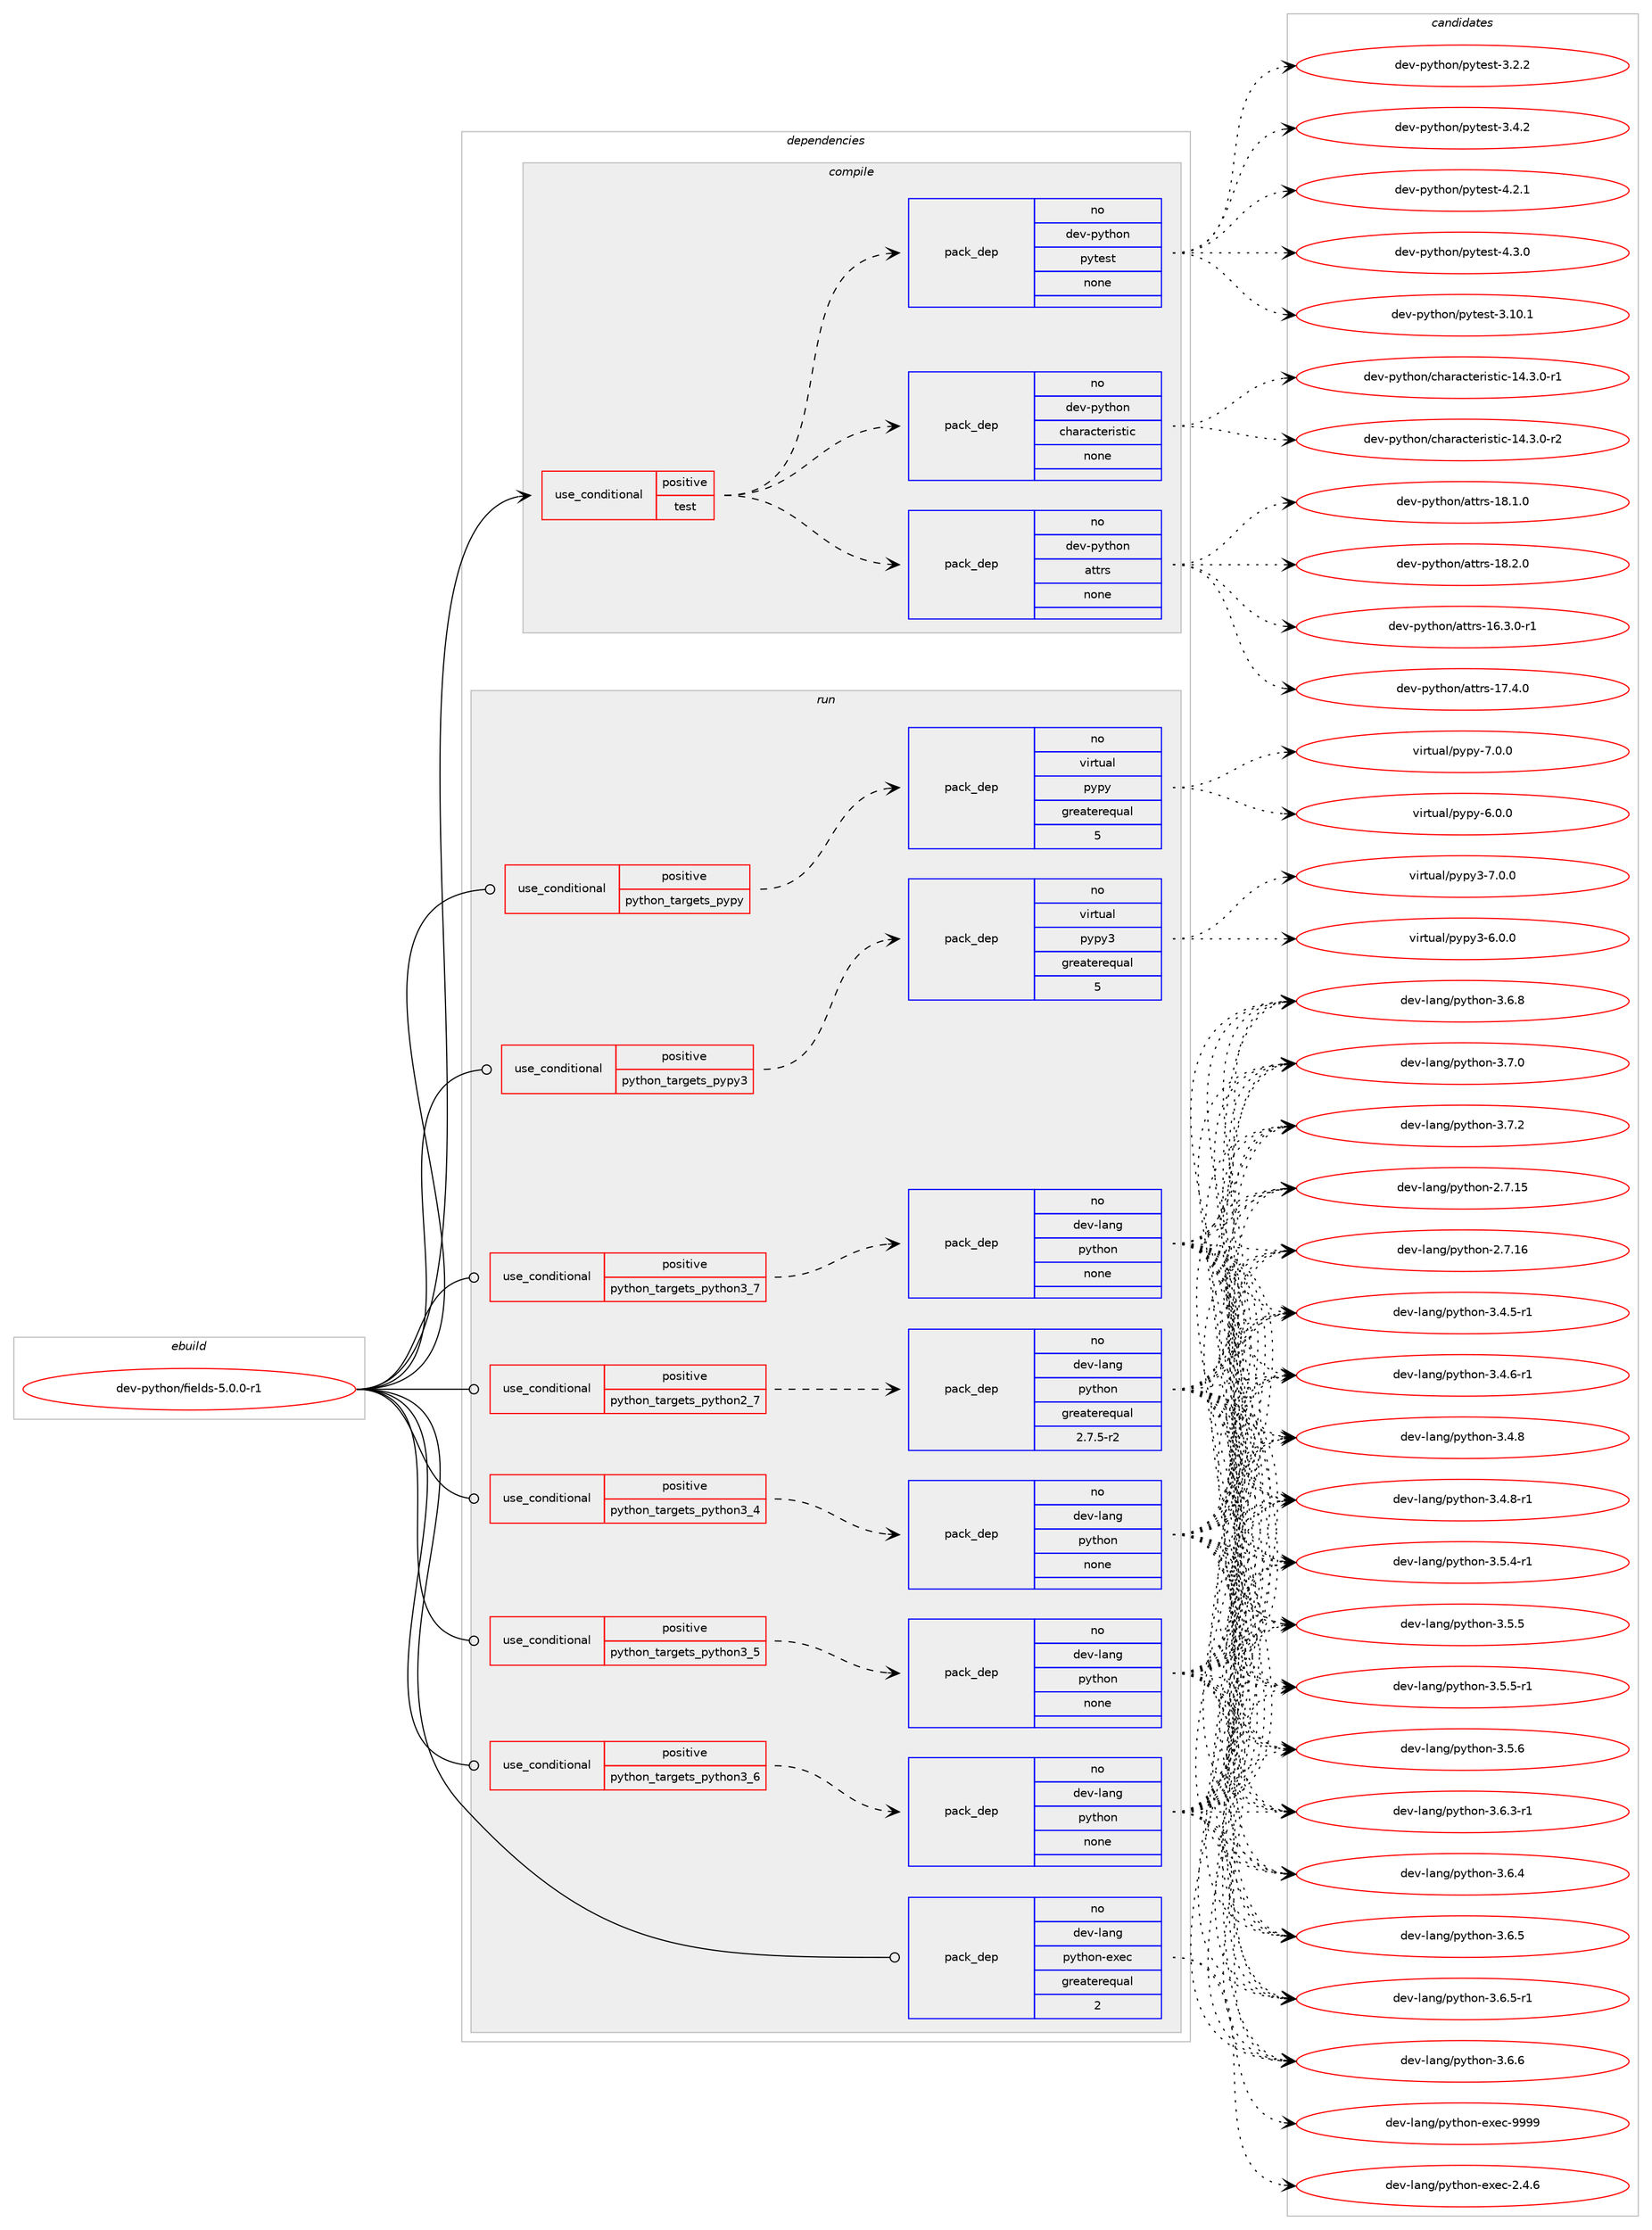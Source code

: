 digraph prolog {

# *************
# Graph options
# *************

newrank=true;
concentrate=true;
compound=true;
graph [rankdir=LR,fontname=Helvetica,fontsize=10,ranksep=1.5];#, ranksep=2.5, nodesep=0.2];
edge  [arrowhead=vee];
node  [fontname=Helvetica,fontsize=10];

# **********
# The ebuild
# **********

subgraph cluster_leftcol {
color=gray;
rank=same;
label=<<i>ebuild</i>>;
id [label="dev-python/fields-5.0.0-r1", color=red, width=4, href="../dev-python/fields-5.0.0-r1.svg"];
}

# ****************
# The dependencies
# ****************

subgraph cluster_midcol {
color=gray;
label=<<i>dependencies</i>>;
subgraph cluster_compile {
fillcolor="#eeeeee";
style=filled;
label=<<i>compile</i>>;
subgraph cond374154 {
dependency1408750 [label=<<TABLE BORDER="0" CELLBORDER="1" CELLSPACING="0" CELLPADDING="4"><TR><TD ROWSPAN="3" CELLPADDING="10">use_conditional</TD></TR><TR><TD>positive</TD></TR><TR><TD>test</TD></TR></TABLE>>, shape=none, color=red];
subgraph pack1011337 {
dependency1408751 [label=<<TABLE BORDER="0" CELLBORDER="1" CELLSPACING="0" CELLPADDING="4" WIDTH="220"><TR><TD ROWSPAN="6" CELLPADDING="30">pack_dep</TD></TR><TR><TD WIDTH="110">no</TD></TR><TR><TD>dev-python</TD></TR><TR><TD>pytest</TD></TR><TR><TD>none</TD></TR><TR><TD></TD></TR></TABLE>>, shape=none, color=blue];
}
dependency1408750:e -> dependency1408751:w [weight=20,style="dashed",arrowhead="vee"];
subgraph pack1011338 {
dependency1408752 [label=<<TABLE BORDER="0" CELLBORDER="1" CELLSPACING="0" CELLPADDING="4" WIDTH="220"><TR><TD ROWSPAN="6" CELLPADDING="30">pack_dep</TD></TR><TR><TD WIDTH="110">no</TD></TR><TR><TD>dev-python</TD></TR><TR><TD>attrs</TD></TR><TR><TD>none</TD></TR><TR><TD></TD></TR></TABLE>>, shape=none, color=blue];
}
dependency1408750:e -> dependency1408752:w [weight=20,style="dashed",arrowhead="vee"];
subgraph pack1011339 {
dependency1408753 [label=<<TABLE BORDER="0" CELLBORDER="1" CELLSPACING="0" CELLPADDING="4" WIDTH="220"><TR><TD ROWSPAN="6" CELLPADDING="30">pack_dep</TD></TR><TR><TD WIDTH="110">no</TD></TR><TR><TD>dev-python</TD></TR><TR><TD>characteristic</TD></TR><TR><TD>none</TD></TR><TR><TD></TD></TR></TABLE>>, shape=none, color=blue];
}
dependency1408750:e -> dependency1408753:w [weight=20,style="dashed",arrowhead="vee"];
}
id:e -> dependency1408750:w [weight=20,style="solid",arrowhead="vee"];
}
subgraph cluster_compileandrun {
fillcolor="#eeeeee";
style=filled;
label=<<i>compile and run</i>>;
}
subgraph cluster_run {
fillcolor="#eeeeee";
style=filled;
label=<<i>run</i>>;
subgraph cond374155 {
dependency1408754 [label=<<TABLE BORDER="0" CELLBORDER="1" CELLSPACING="0" CELLPADDING="4"><TR><TD ROWSPAN="3" CELLPADDING="10">use_conditional</TD></TR><TR><TD>positive</TD></TR><TR><TD>python_targets_pypy</TD></TR></TABLE>>, shape=none, color=red];
subgraph pack1011340 {
dependency1408755 [label=<<TABLE BORDER="0" CELLBORDER="1" CELLSPACING="0" CELLPADDING="4" WIDTH="220"><TR><TD ROWSPAN="6" CELLPADDING="30">pack_dep</TD></TR><TR><TD WIDTH="110">no</TD></TR><TR><TD>virtual</TD></TR><TR><TD>pypy</TD></TR><TR><TD>greaterequal</TD></TR><TR><TD>5</TD></TR></TABLE>>, shape=none, color=blue];
}
dependency1408754:e -> dependency1408755:w [weight=20,style="dashed",arrowhead="vee"];
}
id:e -> dependency1408754:w [weight=20,style="solid",arrowhead="odot"];
subgraph cond374156 {
dependency1408756 [label=<<TABLE BORDER="0" CELLBORDER="1" CELLSPACING="0" CELLPADDING="4"><TR><TD ROWSPAN="3" CELLPADDING="10">use_conditional</TD></TR><TR><TD>positive</TD></TR><TR><TD>python_targets_pypy3</TD></TR></TABLE>>, shape=none, color=red];
subgraph pack1011341 {
dependency1408757 [label=<<TABLE BORDER="0" CELLBORDER="1" CELLSPACING="0" CELLPADDING="4" WIDTH="220"><TR><TD ROWSPAN="6" CELLPADDING="30">pack_dep</TD></TR><TR><TD WIDTH="110">no</TD></TR><TR><TD>virtual</TD></TR><TR><TD>pypy3</TD></TR><TR><TD>greaterequal</TD></TR><TR><TD>5</TD></TR></TABLE>>, shape=none, color=blue];
}
dependency1408756:e -> dependency1408757:w [weight=20,style="dashed",arrowhead="vee"];
}
id:e -> dependency1408756:w [weight=20,style="solid",arrowhead="odot"];
subgraph cond374157 {
dependency1408758 [label=<<TABLE BORDER="0" CELLBORDER="1" CELLSPACING="0" CELLPADDING="4"><TR><TD ROWSPAN="3" CELLPADDING="10">use_conditional</TD></TR><TR><TD>positive</TD></TR><TR><TD>python_targets_python2_7</TD></TR></TABLE>>, shape=none, color=red];
subgraph pack1011342 {
dependency1408759 [label=<<TABLE BORDER="0" CELLBORDER="1" CELLSPACING="0" CELLPADDING="4" WIDTH="220"><TR><TD ROWSPAN="6" CELLPADDING="30">pack_dep</TD></TR><TR><TD WIDTH="110">no</TD></TR><TR><TD>dev-lang</TD></TR><TR><TD>python</TD></TR><TR><TD>greaterequal</TD></TR><TR><TD>2.7.5-r2</TD></TR></TABLE>>, shape=none, color=blue];
}
dependency1408758:e -> dependency1408759:w [weight=20,style="dashed",arrowhead="vee"];
}
id:e -> dependency1408758:w [weight=20,style="solid",arrowhead="odot"];
subgraph cond374158 {
dependency1408760 [label=<<TABLE BORDER="0" CELLBORDER="1" CELLSPACING="0" CELLPADDING="4"><TR><TD ROWSPAN="3" CELLPADDING="10">use_conditional</TD></TR><TR><TD>positive</TD></TR><TR><TD>python_targets_python3_4</TD></TR></TABLE>>, shape=none, color=red];
subgraph pack1011343 {
dependency1408761 [label=<<TABLE BORDER="0" CELLBORDER="1" CELLSPACING="0" CELLPADDING="4" WIDTH="220"><TR><TD ROWSPAN="6" CELLPADDING="30">pack_dep</TD></TR><TR><TD WIDTH="110">no</TD></TR><TR><TD>dev-lang</TD></TR><TR><TD>python</TD></TR><TR><TD>none</TD></TR><TR><TD></TD></TR></TABLE>>, shape=none, color=blue];
}
dependency1408760:e -> dependency1408761:w [weight=20,style="dashed",arrowhead="vee"];
}
id:e -> dependency1408760:w [weight=20,style="solid",arrowhead="odot"];
subgraph cond374159 {
dependency1408762 [label=<<TABLE BORDER="0" CELLBORDER="1" CELLSPACING="0" CELLPADDING="4"><TR><TD ROWSPAN="3" CELLPADDING="10">use_conditional</TD></TR><TR><TD>positive</TD></TR><TR><TD>python_targets_python3_5</TD></TR></TABLE>>, shape=none, color=red];
subgraph pack1011344 {
dependency1408763 [label=<<TABLE BORDER="0" CELLBORDER="1" CELLSPACING="0" CELLPADDING="4" WIDTH="220"><TR><TD ROWSPAN="6" CELLPADDING="30">pack_dep</TD></TR><TR><TD WIDTH="110">no</TD></TR><TR><TD>dev-lang</TD></TR><TR><TD>python</TD></TR><TR><TD>none</TD></TR><TR><TD></TD></TR></TABLE>>, shape=none, color=blue];
}
dependency1408762:e -> dependency1408763:w [weight=20,style="dashed",arrowhead="vee"];
}
id:e -> dependency1408762:w [weight=20,style="solid",arrowhead="odot"];
subgraph cond374160 {
dependency1408764 [label=<<TABLE BORDER="0" CELLBORDER="1" CELLSPACING="0" CELLPADDING="4"><TR><TD ROWSPAN="3" CELLPADDING="10">use_conditional</TD></TR><TR><TD>positive</TD></TR><TR><TD>python_targets_python3_6</TD></TR></TABLE>>, shape=none, color=red];
subgraph pack1011345 {
dependency1408765 [label=<<TABLE BORDER="0" CELLBORDER="1" CELLSPACING="0" CELLPADDING="4" WIDTH="220"><TR><TD ROWSPAN="6" CELLPADDING="30">pack_dep</TD></TR><TR><TD WIDTH="110">no</TD></TR><TR><TD>dev-lang</TD></TR><TR><TD>python</TD></TR><TR><TD>none</TD></TR><TR><TD></TD></TR></TABLE>>, shape=none, color=blue];
}
dependency1408764:e -> dependency1408765:w [weight=20,style="dashed",arrowhead="vee"];
}
id:e -> dependency1408764:w [weight=20,style="solid",arrowhead="odot"];
subgraph cond374161 {
dependency1408766 [label=<<TABLE BORDER="0" CELLBORDER="1" CELLSPACING="0" CELLPADDING="4"><TR><TD ROWSPAN="3" CELLPADDING="10">use_conditional</TD></TR><TR><TD>positive</TD></TR><TR><TD>python_targets_python3_7</TD></TR></TABLE>>, shape=none, color=red];
subgraph pack1011346 {
dependency1408767 [label=<<TABLE BORDER="0" CELLBORDER="1" CELLSPACING="0" CELLPADDING="4" WIDTH="220"><TR><TD ROWSPAN="6" CELLPADDING="30">pack_dep</TD></TR><TR><TD WIDTH="110">no</TD></TR><TR><TD>dev-lang</TD></TR><TR><TD>python</TD></TR><TR><TD>none</TD></TR><TR><TD></TD></TR></TABLE>>, shape=none, color=blue];
}
dependency1408766:e -> dependency1408767:w [weight=20,style="dashed",arrowhead="vee"];
}
id:e -> dependency1408766:w [weight=20,style="solid",arrowhead="odot"];
subgraph pack1011347 {
dependency1408768 [label=<<TABLE BORDER="0" CELLBORDER="1" CELLSPACING="0" CELLPADDING="4" WIDTH="220"><TR><TD ROWSPAN="6" CELLPADDING="30">pack_dep</TD></TR><TR><TD WIDTH="110">no</TD></TR><TR><TD>dev-lang</TD></TR><TR><TD>python-exec</TD></TR><TR><TD>greaterequal</TD></TR><TR><TD>2</TD></TR></TABLE>>, shape=none, color=blue];
}
id:e -> dependency1408768:w [weight=20,style="solid",arrowhead="odot"];
}
}

# **************
# The candidates
# **************

subgraph cluster_choices {
rank=same;
color=gray;
label=<<i>candidates</i>>;

subgraph choice1011337 {
color=black;
nodesep=1;
choice100101118451121211161041111104711212111610111511645514649484649 [label="dev-python/pytest-3.10.1", color=red, width=4,href="../dev-python/pytest-3.10.1.svg"];
choice1001011184511212111610411111047112121116101115116455146504650 [label="dev-python/pytest-3.2.2", color=red, width=4,href="../dev-python/pytest-3.2.2.svg"];
choice1001011184511212111610411111047112121116101115116455146524650 [label="dev-python/pytest-3.4.2", color=red, width=4,href="../dev-python/pytest-3.4.2.svg"];
choice1001011184511212111610411111047112121116101115116455246504649 [label="dev-python/pytest-4.2.1", color=red, width=4,href="../dev-python/pytest-4.2.1.svg"];
choice1001011184511212111610411111047112121116101115116455246514648 [label="dev-python/pytest-4.3.0", color=red, width=4,href="../dev-python/pytest-4.3.0.svg"];
dependency1408751:e -> choice100101118451121211161041111104711212111610111511645514649484649:w [style=dotted,weight="100"];
dependency1408751:e -> choice1001011184511212111610411111047112121116101115116455146504650:w [style=dotted,weight="100"];
dependency1408751:e -> choice1001011184511212111610411111047112121116101115116455146524650:w [style=dotted,weight="100"];
dependency1408751:e -> choice1001011184511212111610411111047112121116101115116455246504649:w [style=dotted,weight="100"];
dependency1408751:e -> choice1001011184511212111610411111047112121116101115116455246514648:w [style=dotted,weight="100"];
}
subgraph choice1011338 {
color=black;
nodesep=1;
choice100101118451121211161041111104797116116114115454954465146484511449 [label="dev-python/attrs-16.3.0-r1", color=red, width=4,href="../dev-python/attrs-16.3.0-r1.svg"];
choice10010111845112121116104111110479711611611411545495546524648 [label="dev-python/attrs-17.4.0", color=red, width=4,href="../dev-python/attrs-17.4.0.svg"];
choice10010111845112121116104111110479711611611411545495646494648 [label="dev-python/attrs-18.1.0", color=red, width=4,href="../dev-python/attrs-18.1.0.svg"];
choice10010111845112121116104111110479711611611411545495646504648 [label="dev-python/attrs-18.2.0", color=red, width=4,href="../dev-python/attrs-18.2.0.svg"];
dependency1408752:e -> choice100101118451121211161041111104797116116114115454954465146484511449:w [style=dotted,weight="100"];
dependency1408752:e -> choice10010111845112121116104111110479711611611411545495546524648:w [style=dotted,weight="100"];
dependency1408752:e -> choice10010111845112121116104111110479711611611411545495646494648:w [style=dotted,weight="100"];
dependency1408752:e -> choice10010111845112121116104111110479711611611411545495646504648:w [style=dotted,weight="100"];
}
subgraph choice1011339 {
color=black;
nodesep=1;
choice10010111845112121116104111110479910497114979911610111410511511610599454952465146484511449 [label="dev-python/characteristic-14.3.0-r1", color=red, width=4,href="../dev-python/characteristic-14.3.0-r1.svg"];
choice10010111845112121116104111110479910497114979911610111410511511610599454952465146484511450 [label="dev-python/characteristic-14.3.0-r2", color=red, width=4,href="../dev-python/characteristic-14.3.0-r2.svg"];
dependency1408753:e -> choice10010111845112121116104111110479910497114979911610111410511511610599454952465146484511449:w [style=dotted,weight="100"];
dependency1408753:e -> choice10010111845112121116104111110479910497114979911610111410511511610599454952465146484511450:w [style=dotted,weight="100"];
}
subgraph choice1011340 {
color=black;
nodesep=1;
choice1181051141161179710847112121112121455446484648 [label="virtual/pypy-6.0.0", color=red, width=4,href="../virtual/pypy-6.0.0.svg"];
choice1181051141161179710847112121112121455546484648 [label="virtual/pypy-7.0.0", color=red, width=4,href="../virtual/pypy-7.0.0.svg"];
dependency1408755:e -> choice1181051141161179710847112121112121455446484648:w [style=dotted,weight="100"];
dependency1408755:e -> choice1181051141161179710847112121112121455546484648:w [style=dotted,weight="100"];
}
subgraph choice1011341 {
color=black;
nodesep=1;
choice118105114116117971084711212111212151455446484648 [label="virtual/pypy3-6.0.0", color=red, width=4,href="../virtual/pypy3-6.0.0.svg"];
choice118105114116117971084711212111212151455546484648 [label="virtual/pypy3-7.0.0", color=red, width=4,href="../virtual/pypy3-7.0.0.svg"];
dependency1408757:e -> choice118105114116117971084711212111212151455446484648:w [style=dotted,weight="100"];
dependency1408757:e -> choice118105114116117971084711212111212151455546484648:w [style=dotted,weight="100"];
}
subgraph choice1011342 {
color=black;
nodesep=1;
choice10010111845108971101034711212111610411111045504655464953 [label="dev-lang/python-2.7.15", color=red, width=4,href="../dev-lang/python-2.7.15.svg"];
choice10010111845108971101034711212111610411111045504655464954 [label="dev-lang/python-2.7.16", color=red, width=4,href="../dev-lang/python-2.7.16.svg"];
choice1001011184510897110103471121211161041111104551465246534511449 [label="dev-lang/python-3.4.5-r1", color=red, width=4,href="../dev-lang/python-3.4.5-r1.svg"];
choice1001011184510897110103471121211161041111104551465246544511449 [label="dev-lang/python-3.4.6-r1", color=red, width=4,href="../dev-lang/python-3.4.6-r1.svg"];
choice100101118451089711010347112121116104111110455146524656 [label="dev-lang/python-3.4.8", color=red, width=4,href="../dev-lang/python-3.4.8.svg"];
choice1001011184510897110103471121211161041111104551465246564511449 [label="dev-lang/python-3.4.8-r1", color=red, width=4,href="../dev-lang/python-3.4.8-r1.svg"];
choice1001011184510897110103471121211161041111104551465346524511449 [label="dev-lang/python-3.5.4-r1", color=red, width=4,href="../dev-lang/python-3.5.4-r1.svg"];
choice100101118451089711010347112121116104111110455146534653 [label="dev-lang/python-3.5.5", color=red, width=4,href="../dev-lang/python-3.5.5.svg"];
choice1001011184510897110103471121211161041111104551465346534511449 [label="dev-lang/python-3.5.5-r1", color=red, width=4,href="../dev-lang/python-3.5.5-r1.svg"];
choice100101118451089711010347112121116104111110455146534654 [label="dev-lang/python-3.5.6", color=red, width=4,href="../dev-lang/python-3.5.6.svg"];
choice1001011184510897110103471121211161041111104551465446514511449 [label="dev-lang/python-3.6.3-r1", color=red, width=4,href="../dev-lang/python-3.6.3-r1.svg"];
choice100101118451089711010347112121116104111110455146544652 [label="dev-lang/python-3.6.4", color=red, width=4,href="../dev-lang/python-3.6.4.svg"];
choice100101118451089711010347112121116104111110455146544653 [label="dev-lang/python-3.6.5", color=red, width=4,href="../dev-lang/python-3.6.5.svg"];
choice1001011184510897110103471121211161041111104551465446534511449 [label="dev-lang/python-3.6.5-r1", color=red, width=4,href="../dev-lang/python-3.6.5-r1.svg"];
choice100101118451089711010347112121116104111110455146544654 [label="dev-lang/python-3.6.6", color=red, width=4,href="../dev-lang/python-3.6.6.svg"];
choice100101118451089711010347112121116104111110455146544656 [label="dev-lang/python-3.6.8", color=red, width=4,href="../dev-lang/python-3.6.8.svg"];
choice100101118451089711010347112121116104111110455146554648 [label="dev-lang/python-3.7.0", color=red, width=4,href="../dev-lang/python-3.7.0.svg"];
choice100101118451089711010347112121116104111110455146554650 [label="dev-lang/python-3.7.2", color=red, width=4,href="../dev-lang/python-3.7.2.svg"];
dependency1408759:e -> choice10010111845108971101034711212111610411111045504655464953:w [style=dotted,weight="100"];
dependency1408759:e -> choice10010111845108971101034711212111610411111045504655464954:w [style=dotted,weight="100"];
dependency1408759:e -> choice1001011184510897110103471121211161041111104551465246534511449:w [style=dotted,weight="100"];
dependency1408759:e -> choice1001011184510897110103471121211161041111104551465246544511449:w [style=dotted,weight="100"];
dependency1408759:e -> choice100101118451089711010347112121116104111110455146524656:w [style=dotted,weight="100"];
dependency1408759:e -> choice1001011184510897110103471121211161041111104551465246564511449:w [style=dotted,weight="100"];
dependency1408759:e -> choice1001011184510897110103471121211161041111104551465346524511449:w [style=dotted,weight="100"];
dependency1408759:e -> choice100101118451089711010347112121116104111110455146534653:w [style=dotted,weight="100"];
dependency1408759:e -> choice1001011184510897110103471121211161041111104551465346534511449:w [style=dotted,weight="100"];
dependency1408759:e -> choice100101118451089711010347112121116104111110455146534654:w [style=dotted,weight="100"];
dependency1408759:e -> choice1001011184510897110103471121211161041111104551465446514511449:w [style=dotted,weight="100"];
dependency1408759:e -> choice100101118451089711010347112121116104111110455146544652:w [style=dotted,weight="100"];
dependency1408759:e -> choice100101118451089711010347112121116104111110455146544653:w [style=dotted,weight="100"];
dependency1408759:e -> choice1001011184510897110103471121211161041111104551465446534511449:w [style=dotted,weight="100"];
dependency1408759:e -> choice100101118451089711010347112121116104111110455146544654:w [style=dotted,weight="100"];
dependency1408759:e -> choice100101118451089711010347112121116104111110455146544656:w [style=dotted,weight="100"];
dependency1408759:e -> choice100101118451089711010347112121116104111110455146554648:w [style=dotted,weight="100"];
dependency1408759:e -> choice100101118451089711010347112121116104111110455146554650:w [style=dotted,weight="100"];
}
subgraph choice1011343 {
color=black;
nodesep=1;
choice10010111845108971101034711212111610411111045504655464953 [label="dev-lang/python-2.7.15", color=red, width=4,href="../dev-lang/python-2.7.15.svg"];
choice10010111845108971101034711212111610411111045504655464954 [label="dev-lang/python-2.7.16", color=red, width=4,href="../dev-lang/python-2.7.16.svg"];
choice1001011184510897110103471121211161041111104551465246534511449 [label="dev-lang/python-3.4.5-r1", color=red, width=4,href="../dev-lang/python-3.4.5-r1.svg"];
choice1001011184510897110103471121211161041111104551465246544511449 [label="dev-lang/python-3.4.6-r1", color=red, width=4,href="../dev-lang/python-3.4.6-r1.svg"];
choice100101118451089711010347112121116104111110455146524656 [label="dev-lang/python-3.4.8", color=red, width=4,href="../dev-lang/python-3.4.8.svg"];
choice1001011184510897110103471121211161041111104551465246564511449 [label="dev-lang/python-3.4.8-r1", color=red, width=4,href="../dev-lang/python-3.4.8-r1.svg"];
choice1001011184510897110103471121211161041111104551465346524511449 [label="dev-lang/python-3.5.4-r1", color=red, width=4,href="../dev-lang/python-3.5.4-r1.svg"];
choice100101118451089711010347112121116104111110455146534653 [label="dev-lang/python-3.5.5", color=red, width=4,href="../dev-lang/python-3.5.5.svg"];
choice1001011184510897110103471121211161041111104551465346534511449 [label="dev-lang/python-3.5.5-r1", color=red, width=4,href="../dev-lang/python-3.5.5-r1.svg"];
choice100101118451089711010347112121116104111110455146534654 [label="dev-lang/python-3.5.6", color=red, width=4,href="../dev-lang/python-3.5.6.svg"];
choice1001011184510897110103471121211161041111104551465446514511449 [label="dev-lang/python-3.6.3-r1", color=red, width=4,href="../dev-lang/python-3.6.3-r1.svg"];
choice100101118451089711010347112121116104111110455146544652 [label="dev-lang/python-3.6.4", color=red, width=4,href="../dev-lang/python-3.6.4.svg"];
choice100101118451089711010347112121116104111110455146544653 [label="dev-lang/python-3.6.5", color=red, width=4,href="../dev-lang/python-3.6.5.svg"];
choice1001011184510897110103471121211161041111104551465446534511449 [label="dev-lang/python-3.6.5-r1", color=red, width=4,href="../dev-lang/python-3.6.5-r1.svg"];
choice100101118451089711010347112121116104111110455146544654 [label="dev-lang/python-3.6.6", color=red, width=4,href="../dev-lang/python-3.6.6.svg"];
choice100101118451089711010347112121116104111110455146544656 [label="dev-lang/python-3.6.8", color=red, width=4,href="../dev-lang/python-3.6.8.svg"];
choice100101118451089711010347112121116104111110455146554648 [label="dev-lang/python-3.7.0", color=red, width=4,href="../dev-lang/python-3.7.0.svg"];
choice100101118451089711010347112121116104111110455146554650 [label="dev-lang/python-3.7.2", color=red, width=4,href="../dev-lang/python-3.7.2.svg"];
dependency1408761:e -> choice10010111845108971101034711212111610411111045504655464953:w [style=dotted,weight="100"];
dependency1408761:e -> choice10010111845108971101034711212111610411111045504655464954:w [style=dotted,weight="100"];
dependency1408761:e -> choice1001011184510897110103471121211161041111104551465246534511449:w [style=dotted,weight="100"];
dependency1408761:e -> choice1001011184510897110103471121211161041111104551465246544511449:w [style=dotted,weight="100"];
dependency1408761:e -> choice100101118451089711010347112121116104111110455146524656:w [style=dotted,weight="100"];
dependency1408761:e -> choice1001011184510897110103471121211161041111104551465246564511449:w [style=dotted,weight="100"];
dependency1408761:e -> choice1001011184510897110103471121211161041111104551465346524511449:w [style=dotted,weight="100"];
dependency1408761:e -> choice100101118451089711010347112121116104111110455146534653:w [style=dotted,weight="100"];
dependency1408761:e -> choice1001011184510897110103471121211161041111104551465346534511449:w [style=dotted,weight="100"];
dependency1408761:e -> choice100101118451089711010347112121116104111110455146534654:w [style=dotted,weight="100"];
dependency1408761:e -> choice1001011184510897110103471121211161041111104551465446514511449:w [style=dotted,weight="100"];
dependency1408761:e -> choice100101118451089711010347112121116104111110455146544652:w [style=dotted,weight="100"];
dependency1408761:e -> choice100101118451089711010347112121116104111110455146544653:w [style=dotted,weight="100"];
dependency1408761:e -> choice1001011184510897110103471121211161041111104551465446534511449:w [style=dotted,weight="100"];
dependency1408761:e -> choice100101118451089711010347112121116104111110455146544654:w [style=dotted,weight="100"];
dependency1408761:e -> choice100101118451089711010347112121116104111110455146544656:w [style=dotted,weight="100"];
dependency1408761:e -> choice100101118451089711010347112121116104111110455146554648:w [style=dotted,weight="100"];
dependency1408761:e -> choice100101118451089711010347112121116104111110455146554650:w [style=dotted,weight="100"];
}
subgraph choice1011344 {
color=black;
nodesep=1;
choice10010111845108971101034711212111610411111045504655464953 [label="dev-lang/python-2.7.15", color=red, width=4,href="../dev-lang/python-2.7.15.svg"];
choice10010111845108971101034711212111610411111045504655464954 [label="dev-lang/python-2.7.16", color=red, width=4,href="../dev-lang/python-2.7.16.svg"];
choice1001011184510897110103471121211161041111104551465246534511449 [label="dev-lang/python-3.4.5-r1", color=red, width=4,href="../dev-lang/python-3.4.5-r1.svg"];
choice1001011184510897110103471121211161041111104551465246544511449 [label="dev-lang/python-3.4.6-r1", color=red, width=4,href="../dev-lang/python-3.4.6-r1.svg"];
choice100101118451089711010347112121116104111110455146524656 [label="dev-lang/python-3.4.8", color=red, width=4,href="../dev-lang/python-3.4.8.svg"];
choice1001011184510897110103471121211161041111104551465246564511449 [label="dev-lang/python-3.4.8-r1", color=red, width=4,href="../dev-lang/python-3.4.8-r1.svg"];
choice1001011184510897110103471121211161041111104551465346524511449 [label="dev-lang/python-3.5.4-r1", color=red, width=4,href="../dev-lang/python-3.5.4-r1.svg"];
choice100101118451089711010347112121116104111110455146534653 [label="dev-lang/python-3.5.5", color=red, width=4,href="../dev-lang/python-3.5.5.svg"];
choice1001011184510897110103471121211161041111104551465346534511449 [label="dev-lang/python-3.5.5-r1", color=red, width=4,href="../dev-lang/python-3.5.5-r1.svg"];
choice100101118451089711010347112121116104111110455146534654 [label="dev-lang/python-3.5.6", color=red, width=4,href="../dev-lang/python-3.5.6.svg"];
choice1001011184510897110103471121211161041111104551465446514511449 [label="dev-lang/python-3.6.3-r1", color=red, width=4,href="../dev-lang/python-3.6.3-r1.svg"];
choice100101118451089711010347112121116104111110455146544652 [label="dev-lang/python-3.6.4", color=red, width=4,href="../dev-lang/python-3.6.4.svg"];
choice100101118451089711010347112121116104111110455146544653 [label="dev-lang/python-3.6.5", color=red, width=4,href="../dev-lang/python-3.6.5.svg"];
choice1001011184510897110103471121211161041111104551465446534511449 [label="dev-lang/python-3.6.5-r1", color=red, width=4,href="../dev-lang/python-3.6.5-r1.svg"];
choice100101118451089711010347112121116104111110455146544654 [label="dev-lang/python-3.6.6", color=red, width=4,href="../dev-lang/python-3.6.6.svg"];
choice100101118451089711010347112121116104111110455146544656 [label="dev-lang/python-3.6.8", color=red, width=4,href="../dev-lang/python-3.6.8.svg"];
choice100101118451089711010347112121116104111110455146554648 [label="dev-lang/python-3.7.0", color=red, width=4,href="../dev-lang/python-3.7.0.svg"];
choice100101118451089711010347112121116104111110455146554650 [label="dev-lang/python-3.7.2", color=red, width=4,href="../dev-lang/python-3.7.2.svg"];
dependency1408763:e -> choice10010111845108971101034711212111610411111045504655464953:w [style=dotted,weight="100"];
dependency1408763:e -> choice10010111845108971101034711212111610411111045504655464954:w [style=dotted,weight="100"];
dependency1408763:e -> choice1001011184510897110103471121211161041111104551465246534511449:w [style=dotted,weight="100"];
dependency1408763:e -> choice1001011184510897110103471121211161041111104551465246544511449:w [style=dotted,weight="100"];
dependency1408763:e -> choice100101118451089711010347112121116104111110455146524656:w [style=dotted,weight="100"];
dependency1408763:e -> choice1001011184510897110103471121211161041111104551465246564511449:w [style=dotted,weight="100"];
dependency1408763:e -> choice1001011184510897110103471121211161041111104551465346524511449:w [style=dotted,weight="100"];
dependency1408763:e -> choice100101118451089711010347112121116104111110455146534653:w [style=dotted,weight="100"];
dependency1408763:e -> choice1001011184510897110103471121211161041111104551465346534511449:w [style=dotted,weight="100"];
dependency1408763:e -> choice100101118451089711010347112121116104111110455146534654:w [style=dotted,weight="100"];
dependency1408763:e -> choice1001011184510897110103471121211161041111104551465446514511449:w [style=dotted,weight="100"];
dependency1408763:e -> choice100101118451089711010347112121116104111110455146544652:w [style=dotted,weight="100"];
dependency1408763:e -> choice100101118451089711010347112121116104111110455146544653:w [style=dotted,weight="100"];
dependency1408763:e -> choice1001011184510897110103471121211161041111104551465446534511449:w [style=dotted,weight="100"];
dependency1408763:e -> choice100101118451089711010347112121116104111110455146544654:w [style=dotted,weight="100"];
dependency1408763:e -> choice100101118451089711010347112121116104111110455146544656:w [style=dotted,weight="100"];
dependency1408763:e -> choice100101118451089711010347112121116104111110455146554648:w [style=dotted,weight="100"];
dependency1408763:e -> choice100101118451089711010347112121116104111110455146554650:w [style=dotted,weight="100"];
}
subgraph choice1011345 {
color=black;
nodesep=1;
choice10010111845108971101034711212111610411111045504655464953 [label="dev-lang/python-2.7.15", color=red, width=4,href="../dev-lang/python-2.7.15.svg"];
choice10010111845108971101034711212111610411111045504655464954 [label="dev-lang/python-2.7.16", color=red, width=4,href="../dev-lang/python-2.7.16.svg"];
choice1001011184510897110103471121211161041111104551465246534511449 [label="dev-lang/python-3.4.5-r1", color=red, width=4,href="../dev-lang/python-3.4.5-r1.svg"];
choice1001011184510897110103471121211161041111104551465246544511449 [label="dev-lang/python-3.4.6-r1", color=red, width=4,href="../dev-lang/python-3.4.6-r1.svg"];
choice100101118451089711010347112121116104111110455146524656 [label="dev-lang/python-3.4.8", color=red, width=4,href="../dev-lang/python-3.4.8.svg"];
choice1001011184510897110103471121211161041111104551465246564511449 [label="dev-lang/python-3.4.8-r1", color=red, width=4,href="../dev-lang/python-3.4.8-r1.svg"];
choice1001011184510897110103471121211161041111104551465346524511449 [label="dev-lang/python-3.5.4-r1", color=red, width=4,href="../dev-lang/python-3.5.4-r1.svg"];
choice100101118451089711010347112121116104111110455146534653 [label="dev-lang/python-3.5.5", color=red, width=4,href="../dev-lang/python-3.5.5.svg"];
choice1001011184510897110103471121211161041111104551465346534511449 [label="dev-lang/python-3.5.5-r1", color=red, width=4,href="../dev-lang/python-3.5.5-r1.svg"];
choice100101118451089711010347112121116104111110455146534654 [label="dev-lang/python-3.5.6", color=red, width=4,href="../dev-lang/python-3.5.6.svg"];
choice1001011184510897110103471121211161041111104551465446514511449 [label="dev-lang/python-3.6.3-r1", color=red, width=4,href="../dev-lang/python-3.6.3-r1.svg"];
choice100101118451089711010347112121116104111110455146544652 [label="dev-lang/python-3.6.4", color=red, width=4,href="../dev-lang/python-3.6.4.svg"];
choice100101118451089711010347112121116104111110455146544653 [label="dev-lang/python-3.6.5", color=red, width=4,href="../dev-lang/python-3.6.5.svg"];
choice1001011184510897110103471121211161041111104551465446534511449 [label="dev-lang/python-3.6.5-r1", color=red, width=4,href="../dev-lang/python-3.6.5-r1.svg"];
choice100101118451089711010347112121116104111110455146544654 [label="dev-lang/python-3.6.6", color=red, width=4,href="../dev-lang/python-3.6.6.svg"];
choice100101118451089711010347112121116104111110455146544656 [label="dev-lang/python-3.6.8", color=red, width=4,href="../dev-lang/python-3.6.8.svg"];
choice100101118451089711010347112121116104111110455146554648 [label="dev-lang/python-3.7.0", color=red, width=4,href="../dev-lang/python-3.7.0.svg"];
choice100101118451089711010347112121116104111110455146554650 [label="dev-lang/python-3.7.2", color=red, width=4,href="../dev-lang/python-3.7.2.svg"];
dependency1408765:e -> choice10010111845108971101034711212111610411111045504655464953:w [style=dotted,weight="100"];
dependency1408765:e -> choice10010111845108971101034711212111610411111045504655464954:w [style=dotted,weight="100"];
dependency1408765:e -> choice1001011184510897110103471121211161041111104551465246534511449:w [style=dotted,weight="100"];
dependency1408765:e -> choice1001011184510897110103471121211161041111104551465246544511449:w [style=dotted,weight="100"];
dependency1408765:e -> choice100101118451089711010347112121116104111110455146524656:w [style=dotted,weight="100"];
dependency1408765:e -> choice1001011184510897110103471121211161041111104551465246564511449:w [style=dotted,weight="100"];
dependency1408765:e -> choice1001011184510897110103471121211161041111104551465346524511449:w [style=dotted,weight="100"];
dependency1408765:e -> choice100101118451089711010347112121116104111110455146534653:w [style=dotted,weight="100"];
dependency1408765:e -> choice1001011184510897110103471121211161041111104551465346534511449:w [style=dotted,weight="100"];
dependency1408765:e -> choice100101118451089711010347112121116104111110455146534654:w [style=dotted,weight="100"];
dependency1408765:e -> choice1001011184510897110103471121211161041111104551465446514511449:w [style=dotted,weight="100"];
dependency1408765:e -> choice100101118451089711010347112121116104111110455146544652:w [style=dotted,weight="100"];
dependency1408765:e -> choice100101118451089711010347112121116104111110455146544653:w [style=dotted,weight="100"];
dependency1408765:e -> choice1001011184510897110103471121211161041111104551465446534511449:w [style=dotted,weight="100"];
dependency1408765:e -> choice100101118451089711010347112121116104111110455146544654:w [style=dotted,weight="100"];
dependency1408765:e -> choice100101118451089711010347112121116104111110455146544656:w [style=dotted,weight="100"];
dependency1408765:e -> choice100101118451089711010347112121116104111110455146554648:w [style=dotted,weight="100"];
dependency1408765:e -> choice100101118451089711010347112121116104111110455146554650:w [style=dotted,weight="100"];
}
subgraph choice1011346 {
color=black;
nodesep=1;
choice10010111845108971101034711212111610411111045504655464953 [label="dev-lang/python-2.7.15", color=red, width=4,href="../dev-lang/python-2.7.15.svg"];
choice10010111845108971101034711212111610411111045504655464954 [label="dev-lang/python-2.7.16", color=red, width=4,href="../dev-lang/python-2.7.16.svg"];
choice1001011184510897110103471121211161041111104551465246534511449 [label="dev-lang/python-3.4.5-r1", color=red, width=4,href="../dev-lang/python-3.4.5-r1.svg"];
choice1001011184510897110103471121211161041111104551465246544511449 [label="dev-lang/python-3.4.6-r1", color=red, width=4,href="../dev-lang/python-3.4.6-r1.svg"];
choice100101118451089711010347112121116104111110455146524656 [label="dev-lang/python-3.4.8", color=red, width=4,href="../dev-lang/python-3.4.8.svg"];
choice1001011184510897110103471121211161041111104551465246564511449 [label="dev-lang/python-3.4.8-r1", color=red, width=4,href="../dev-lang/python-3.4.8-r1.svg"];
choice1001011184510897110103471121211161041111104551465346524511449 [label="dev-lang/python-3.5.4-r1", color=red, width=4,href="../dev-lang/python-3.5.4-r1.svg"];
choice100101118451089711010347112121116104111110455146534653 [label="dev-lang/python-3.5.5", color=red, width=4,href="../dev-lang/python-3.5.5.svg"];
choice1001011184510897110103471121211161041111104551465346534511449 [label="dev-lang/python-3.5.5-r1", color=red, width=4,href="../dev-lang/python-3.5.5-r1.svg"];
choice100101118451089711010347112121116104111110455146534654 [label="dev-lang/python-3.5.6", color=red, width=4,href="../dev-lang/python-3.5.6.svg"];
choice1001011184510897110103471121211161041111104551465446514511449 [label="dev-lang/python-3.6.3-r1", color=red, width=4,href="../dev-lang/python-3.6.3-r1.svg"];
choice100101118451089711010347112121116104111110455146544652 [label="dev-lang/python-3.6.4", color=red, width=4,href="../dev-lang/python-3.6.4.svg"];
choice100101118451089711010347112121116104111110455146544653 [label="dev-lang/python-3.6.5", color=red, width=4,href="../dev-lang/python-3.6.5.svg"];
choice1001011184510897110103471121211161041111104551465446534511449 [label="dev-lang/python-3.6.5-r1", color=red, width=4,href="../dev-lang/python-3.6.5-r1.svg"];
choice100101118451089711010347112121116104111110455146544654 [label="dev-lang/python-3.6.6", color=red, width=4,href="../dev-lang/python-3.6.6.svg"];
choice100101118451089711010347112121116104111110455146544656 [label="dev-lang/python-3.6.8", color=red, width=4,href="../dev-lang/python-3.6.8.svg"];
choice100101118451089711010347112121116104111110455146554648 [label="dev-lang/python-3.7.0", color=red, width=4,href="../dev-lang/python-3.7.0.svg"];
choice100101118451089711010347112121116104111110455146554650 [label="dev-lang/python-3.7.2", color=red, width=4,href="../dev-lang/python-3.7.2.svg"];
dependency1408767:e -> choice10010111845108971101034711212111610411111045504655464953:w [style=dotted,weight="100"];
dependency1408767:e -> choice10010111845108971101034711212111610411111045504655464954:w [style=dotted,weight="100"];
dependency1408767:e -> choice1001011184510897110103471121211161041111104551465246534511449:w [style=dotted,weight="100"];
dependency1408767:e -> choice1001011184510897110103471121211161041111104551465246544511449:w [style=dotted,weight="100"];
dependency1408767:e -> choice100101118451089711010347112121116104111110455146524656:w [style=dotted,weight="100"];
dependency1408767:e -> choice1001011184510897110103471121211161041111104551465246564511449:w [style=dotted,weight="100"];
dependency1408767:e -> choice1001011184510897110103471121211161041111104551465346524511449:w [style=dotted,weight="100"];
dependency1408767:e -> choice100101118451089711010347112121116104111110455146534653:w [style=dotted,weight="100"];
dependency1408767:e -> choice1001011184510897110103471121211161041111104551465346534511449:w [style=dotted,weight="100"];
dependency1408767:e -> choice100101118451089711010347112121116104111110455146534654:w [style=dotted,weight="100"];
dependency1408767:e -> choice1001011184510897110103471121211161041111104551465446514511449:w [style=dotted,weight="100"];
dependency1408767:e -> choice100101118451089711010347112121116104111110455146544652:w [style=dotted,weight="100"];
dependency1408767:e -> choice100101118451089711010347112121116104111110455146544653:w [style=dotted,weight="100"];
dependency1408767:e -> choice1001011184510897110103471121211161041111104551465446534511449:w [style=dotted,weight="100"];
dependency1408767:e -> choice100101118451089711010347112121116104111110455146544654:w [style=dotted,weight="100"];
dependency1408767:e -> choice100101118451089711010347112121116104111110455146544656:w [style=dotted,weight="100"];
dependency1408767:e -> choice100101118451089711010347112121116104111110455146554648:w [style=dotted,weight="100"];
dependency1408767:e -> choice100101118451089711010347112121116104111110455146554650:w [style=dotted,weight="100"];
}
subgraph choice1011347 {
color=black;
nodesep=1;
choice1001011184510897110103471121211161041111104510112010199455046524654 [label="dev-lang/python-exec-2.4.6", color=red, width=4,href="../dev-lang/python-exec-2.4.6.svg"];
choice10010111845108971101034711212111610411111045101120101994557575757 [label="dev-lang/python-exec-9999", color=red, width=4,href="../dev-lang/python-exec-9999.svg"];
dependency1408768:e -> choice1001011184510897110103471121211161041111104510112010199455046524654:w [style=dotted,weight="100"];
dependency1408768:e -> choice10010111845108971101034711212111610411111045101120101994557575757:w [style=dotted,weight="100"];
}
}

}
